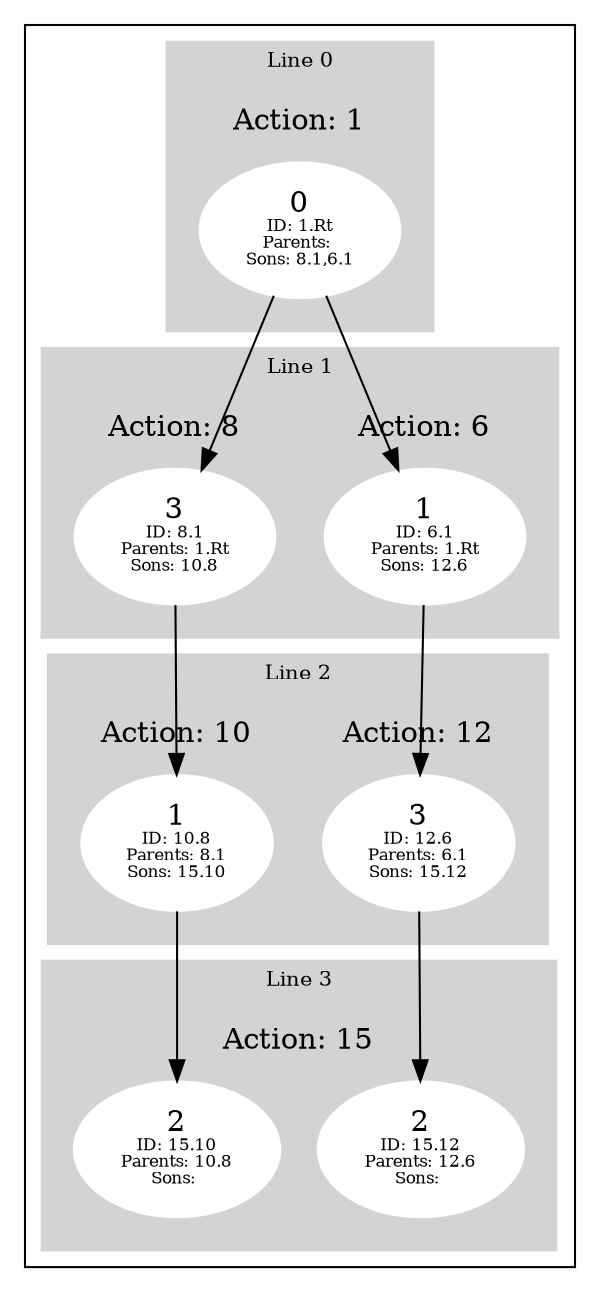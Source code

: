 digraph G {
subgraph cluster_info {
        subgraph cluster_0 {
        style=filled;
        color=lightgrey;
        node [style=filled,color=white];
        subgraph cluster_act_1 {
label = "Action: 1"step_1_Rt [label=<0<BR /><FONT POINT-SIZE="8">ID: 1.Rt</FONT><BR /><FONT POINT-SIZE="8">Parents: </FONT><BR /><FONT POINT-SIZE="8">Sons: 8.1,6.1</FONT>>]
}

        fontsize="10"
        label = "Line 0";
        }

        subgraph cluster_2 {
        style=filled;
        color=lightgrey;
        node [style=filled,color=white];
        subgraph cluster_act_12 {
label = "Action: 12"step_12_6 [label=<3<BR /><FONT POINT-SIZE="8">ID: 12.6</FONT><BR /><FONT POINT-SIZE="8">Parents: 6.1</FONT><BR /><FONT POINT-SIZE="8">Sons: 15.12</FONT>>]
}
subgraph cluster_act_10 {
label = "Action: 10"step_10_8 [label=<1<BR /><FONT POINT-SIZE="8">ID: 10.8</FONT><BR /><FONT POINT-SIZE="8">Parents: 8.1</FONT><BR /><FONT POINT-SIZE="8">Sons: 15.10</FONT>>]
}

        fontsize="10"
        label = "Line 2";
        }

        subgraph cluster_3 {
        style=filled;
        color=lightgrey;
        node [style=filled,color=white];
        subgraph cluster_act_15 {
label = "Action: 15"step_15_10 [label=<2<BR /><FONT POINT-SIZE="8">ID: 15.10</FONT><BR /><FONT POINT-SIZE="8">Parents: 10.8</FONT><BR /><FONT POINT-SIZE="8">Sons: </FONT>>]
step_15_12 [label=<2<BR /><FONT POINT-SIZE="8">ID: 15.12</FONT><BR /><FONT POINT-SIZE="8">Parents: 12.6</FONT><BR /><FONT POINT-SIZE="8">Sons: </FONT>>]
}
subgraph cluster_act_15 {
label = "Action: 15"step_15_10 [label=<2<BR /><FONT POINT-SIZE="8">ID: 15.10</FONT><BR /><FONT POINT-SIZE="8">Parents: 10.8</FONT><BR /><FONT POINT-SIZE="8">Sons: </FONT>>]
step_15_12 [label=<2<BR /><FONT POINT-SIZE="8">ID: 15.12</FONT><BR /><FONT POINT-SIZE="8">Parents: 12.6</FONT><BR /><FONT POINT-SIZE="8">Sons: </FONT>>]
}

        fontsize="10"
        label = "Line 3";
        }

        subgraph cluster_1 {
        style=filled;
        color=lightgrey;
        node [style=filled,color=white];
        subgraph cluster_act_8 {
label = "Action: 8"step_8_1 [label=<3<BR /><FONT POINT-SIZE="8">ID: 8.1</FONT><BR /><FONT POINT-SIZE="8">Parents: 1.Rt</FONT><BR /><FONT POINT-SIZE="8">Sons: 10.8</FONT>>]
}
subgraph cluster_act_6 {
label = "Action: 6"step_6_1 [label=<1<BR /><FONT POINT-SIZE="8">ID: 6.1</FONT><BR /><FONT POINT-SIZE="8">Parents: 1.Rt</FONT><BR /><FONT POINT-SIZE="8">Sons: 12.6</FONT>>]
}

        fontsize="10"
        label = "Line 1";
        }
step_8_1 -> step_10_8; 
step_6_1 -> step_12_6; 
step_1_Rt -> step_8_1; 
step_12_6 -> step_15_12; 
step_10_8 -> step_15_10; 
step_1_Rt -> step_6_1; 
}}